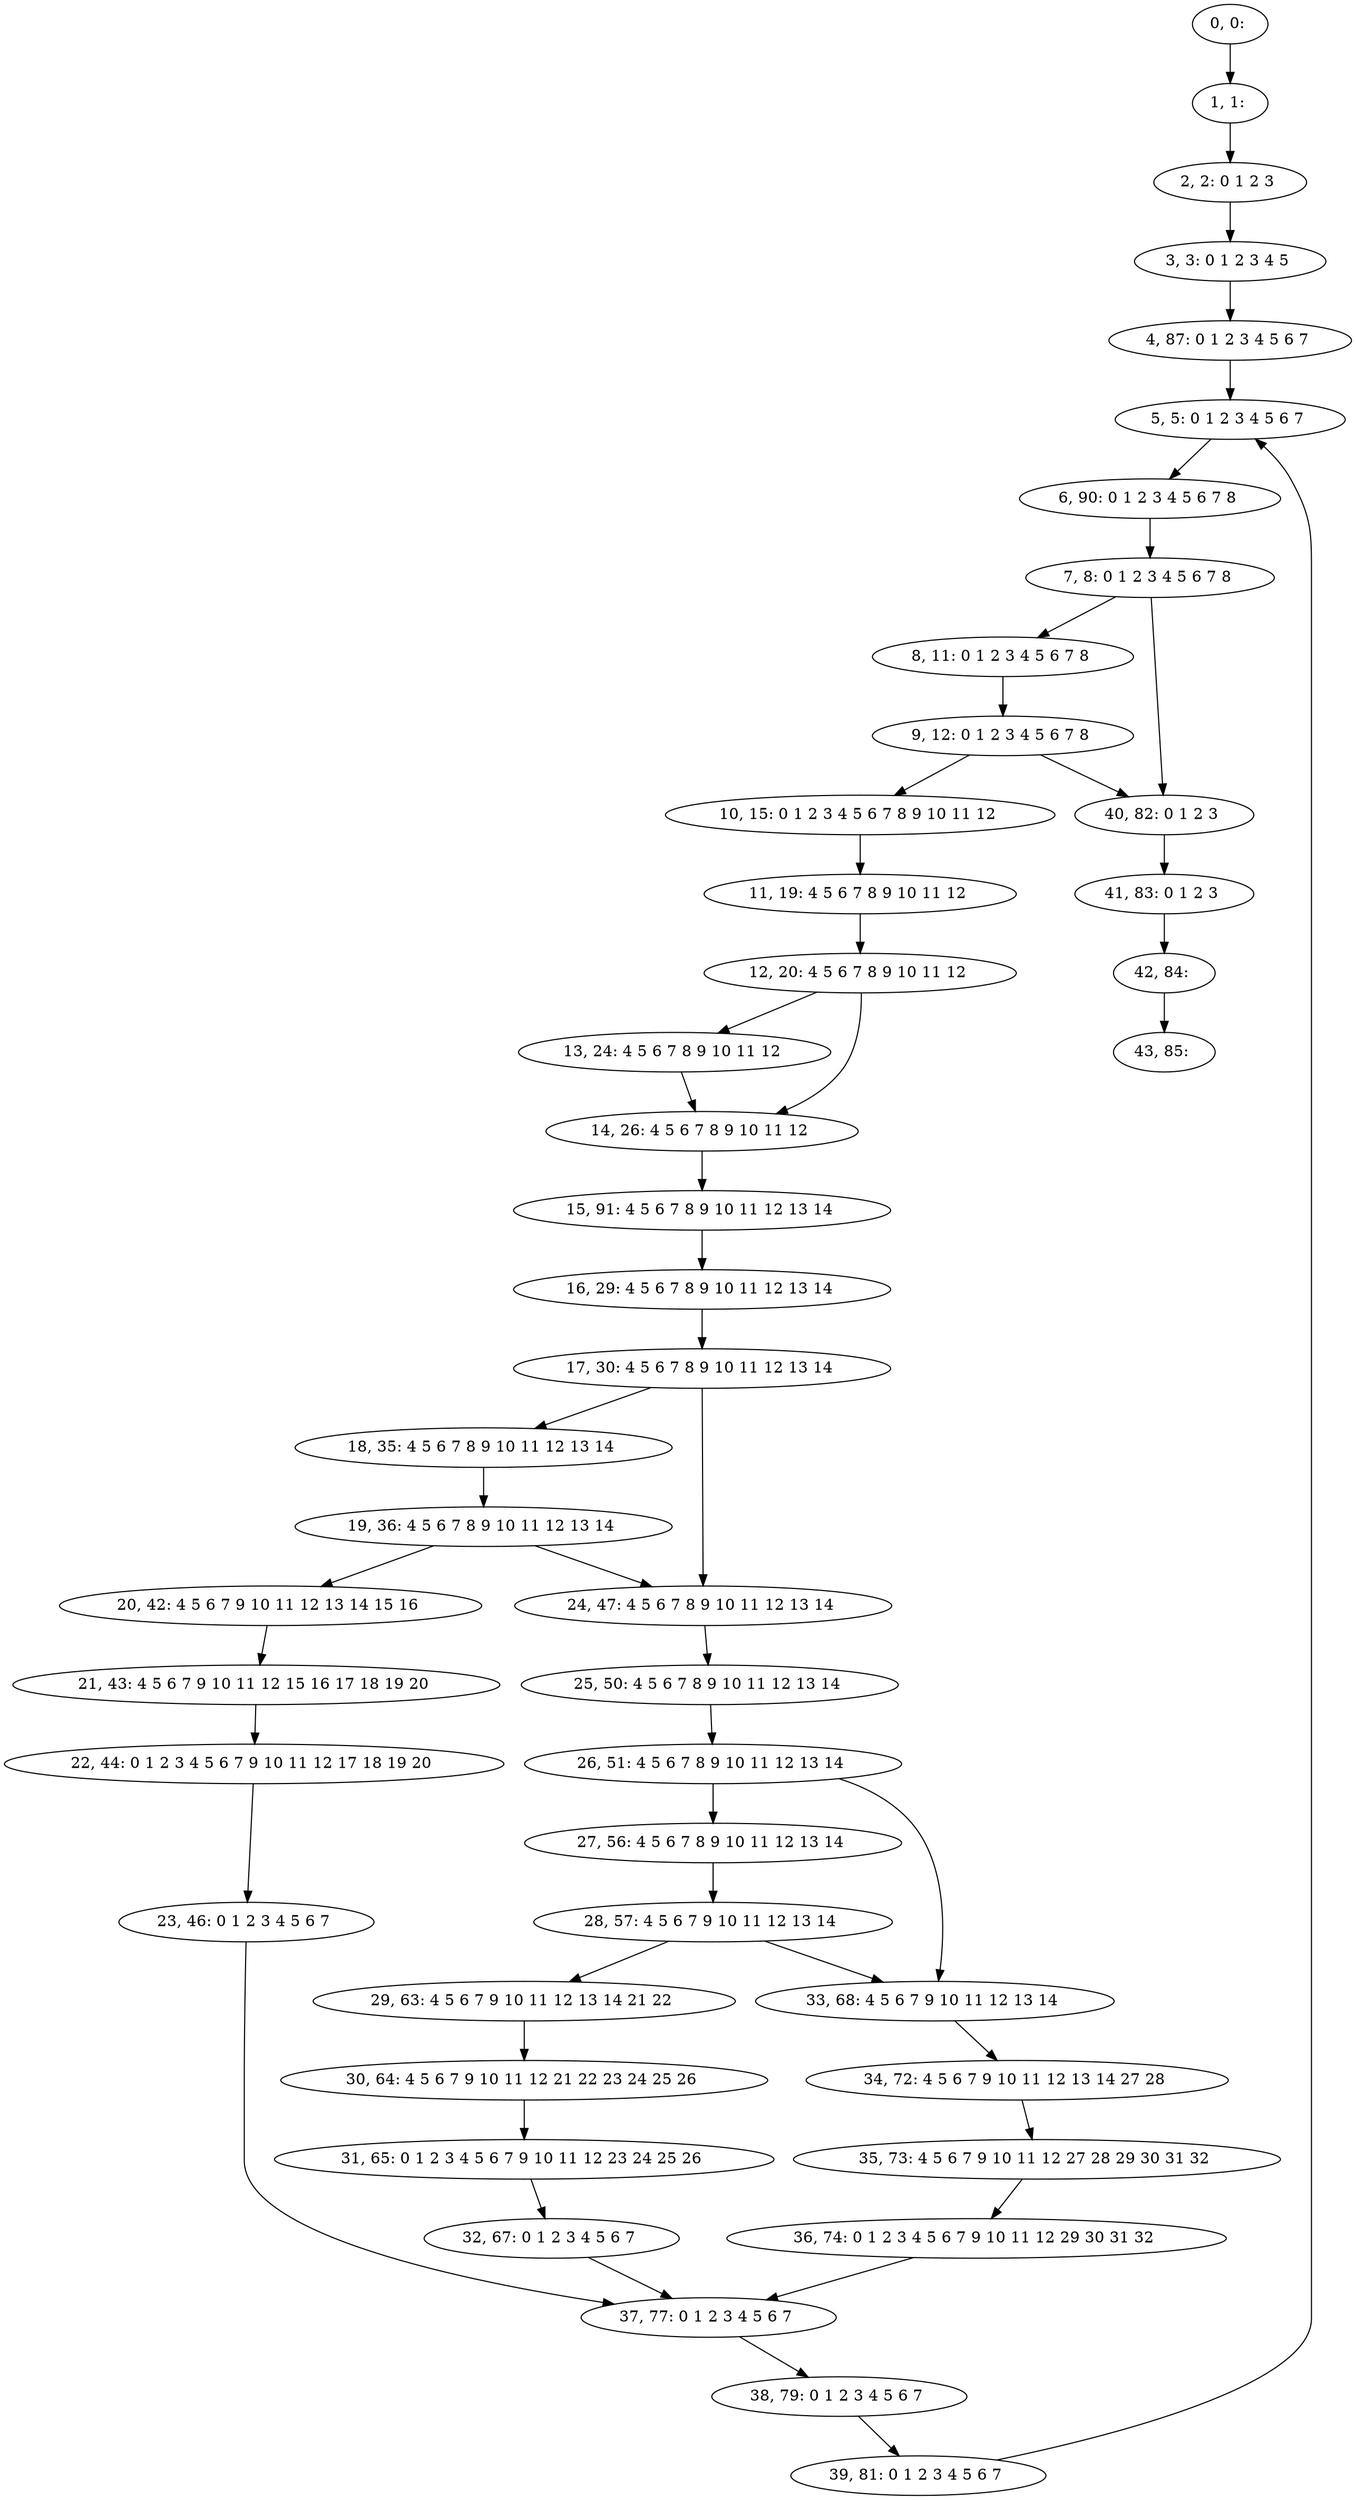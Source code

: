 digraph G {
0[label="0, 0: "];
1[label="1, 1: "];
2[label="2, 2: 0 1 2 3 "];
3[label="3, 3: 0 1 2 3 4 5 "];
4[label="4, 87: 0 1 2 3 4 5 6 7 "];
5[label="5, 5: 0 1 2 3 4 5 6 7 "];
6[label="6, 90: 0 1 2 3 4 5 6 7 8 "];
7[label="7, 8: 0 1 2 3 4 5 6 7 8 "];
8[label="8, 11: 0 1 2 3 4 5 6 7 8 "];
9[label="9, 12: 0 1 2 3 4 5 6 7 8 "];
10[label="10, 15: 0 1 2 3 4 5 6 7 8 9 10 11 12 "];
11[label="11, 19: 4 5 6 7 8 9 10 11 12 "];
12[label="12, 20: 4 5 6 7 8 9 10 11 12 "];
13[label="13, 24: 4 5 6 7 8 9 10 11 12 "];
14[label="14, 26: 4 5 6 7 8 9 10 11 12 "];
15[label="15, 91: 4 5 6 7 8 9 10 11 12 13 14 "];
16[label="16, 29: 4 5 6 7 8 9 10 11 12 13 14 "];
17[label="17, 30: 4 5 6 7 8 9 10 11 12 13 14 "];
18[label="18, 35: 4 5 6 7 8 9 10 11 12 13 14 "];
19[label="19, 36: 4 5 6 7 8 9 10 11 12 13 14 "];
20[label="20, 42: 4 5 6 7 9 10 11 12 13 14 15 16 "];
21[label="21, 43: 4 5 6 7 9 10 11 12 15 16 17 18 19 20 "];
22[label="22, 44: 0 1 2 3 4 5 6 7 9 10 11 12 17 18 19 20 "];
23[label="23, 46: 0 1 2 3 4 5 6 7 "];
24[label="24, 47: 4 5 6 7 8 9 10 11 12 13 14 "];
25[label="25, 50: 4 5 6 7 8 9 10 11 12 13 14 "];
26[label="26, 51: 4 5 6 7 8 9 10 11 12 13 14 "];
27[label="27, 56: 4 5 6 7 8 9 10 11 12 13 14 "];
28[label="28, 57: 4 5 6 7 9 10 11 12 13 14 "];
29[label="29, 63: 4 5 6 7 9 10 11 12 13 14 21 22 "];
30[label="30, 64: 4 5 6 7 9 10 11 12 21 22 23 24 25 26 "];
31[label="31, 65: 0 1 2 3 4 5 6 7 9 10 11 12 23 24 25 26 "];
32[label="32, 67: 0 1 2 3 4 5 6 7 "];
33[label="33, 68: 4 5 6 7 9 10 11 12 13 14 "];
34[label="34, 72: 4 5 6 7 9 10 11 12 13 14 27 28 "];
35[label="35, 73: 4 5 6 7 9 10 11 12 27 28 29 30 31 32 "];
36[label="36, 74: 0 1 2 3 4 5 6 7 9 10 11 12 29 30 31 32 "];
37[label="37, 77: 0 1 2 3 4 5 6 7 "];
38[label="38, 79: 0 1 2 3 4 5 6 7 "];
39[label="39, 81: 0 1 2 3 4 5 6 7 "];
40[label="40, 82: 0 1 2 3 "];
41[label="41, 83: 0 1 2 3 "];
42[label="42, 84: "];
43[label="43, 85: "];
0->1 ;
1->2 ;
2->3 ;
3->4 ;
4->5 ;
5->6 ;
6->7 ;
7->8 ;
7->40 ;
8->9 ;
9->10 ;
9->40 ;
10->11 ;
11->12 ;
12->13 ;
12->14 ;
13->14 ;
14->15 ;
15->16 ;
16->17 ;
17->18 ;
17->24 ;
18->19 ;
19->20 ;
19->24 ;
20->21 ;
21->22 ;
22->23 ;
23->37 ;
24->25 ;
25->26 ;
26->27 ;
26->33 ;
27->28 ;
28->29 ;
28->33 ;
29->30 ;
30->31 ;
31->32 ;
32->37 ;
33->34 ;
34->35 ;
35->36 ;
36->37 ;
37->38 ;
38->39 ;
39->5 ;
40->41 ;
41->42 ;
42->43 ;
}
